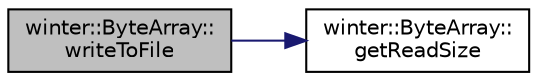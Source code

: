 digraph "winter::ByteArray::writeToFile"
{
 // LATEX_PDF_SIZE
  edge [fontname="Helvetica",fontsize="10",labelfontname="Helvetica",labelfontsize="10"];
  node [fontname="Helvetica",fontsize="10",shape=record];
  rankdir="LR";
  Node1 [label="winter::ByteArray::\lwriteToFile",height=0.2,width=0.4,color="black", fillcolor="grey75", style="filled", fontcolor="black",tooltip="把ByteArray的数据写入到文件中"];
  Node1 -> Node2 [color="midnightblue",fontsize="10",style="solid",fontname="Helvetica"];
  Node2 [label="winter::ByteArray::\lgetReadSize",height=0.2,width=0.4,color="black", fillcolor="white", style="filled",URL="$classwinter_1_1ByteArray.html#aa0c02b09386483b690c78a78ab6eb88b",tooltip="返回可读取数据大小"];
}
